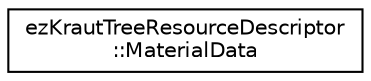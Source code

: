 digraph "Graphical Class Hierarchy"
{
 // LATEX_PDF_SIZE
  edge [fontname="Helvetica",fontsize="10",labelfontname="Helvetica",labelfontsize="10"];
  node [fontname="Helvetica",fontsize="10",shape=record];
  rankdir="LR";
  Node0 [label="ezKrautTreeResourceDescriptor\l::MaterialData",height=0.2,width=0.4,color="black", fillcolor="white", style="filled",URL="$d9/d2c/structez_kraut_tree_resource_descriptor_1_1_material_data.htm",tooltip=" "];
}
